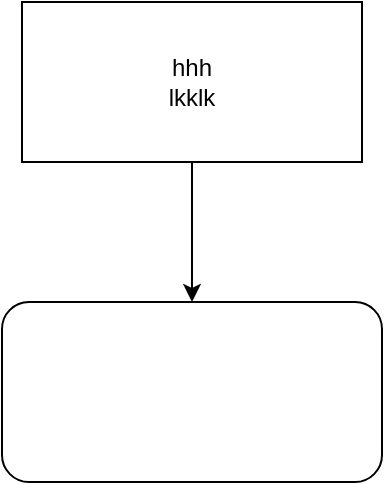 <mxfile version="24.7.17">
  <diagram name="第 1 页" id="EkguOhq5_5z_8HTEQYqG">
    <mxGraphModel dx="1150" dy="503" grid="1" gridSize="10" guides="1" tooltips="1" connect="1" arrows="1" fold="1" page="1" pageScale="1" pageWidth="827" pageHeight="1169" math="0" shadow="0">
      <root>
        <mxCell id="0" />
        <mxCell id="1" parent="0" />
        <mxCell id="LdSaSLIQPFd35gRrthEo-1" value="" style="rounded=1;whiteSpace=wrap;html=1;" vertex="1" parent="1">
          <mxGeometry x="350" y="230" width="190" height="90" as="geometry" />
        </mxCell>
        <mxCell id="LdSaSLIQPFd35gRrthEo-2" value="hhh&lt;div&gt;lkklk&lt;/div&gt;" style="rounded=0;whiteSpace=wrap;html=1;" vertex="1" parent="1">
          <mxGeometry x="360" y="80" width="170" height="80" as="geometry" />
        </mxCell>
        <mxCell id="LdSaSLIQPFd35gRrthEo-3" value="" style="endArrow=classic;html=1;rounded=0;exitX=0.5;exitY=1;exitDx=0;exitDy=0;entryX=0.5;entryY=0;entryDx=0;entryDy=0;" edge="1" parent="1" source="LdSaSLIQPFd35gRrthEo-2" target="LdSaSLIQPFd35gRrthEo-1">
          <mxGeometry width="50" height="50" relative="1" as="geometry">
            <mxPoint x="440" y="210" as="sourcePoint" />
            <mxPoint x="490" y="160" as="targetPoint" />
          </mxGeometry>
        </mxCell>
      </root>
    </mxGraphModel>
  </diagram>
</mxfile>
